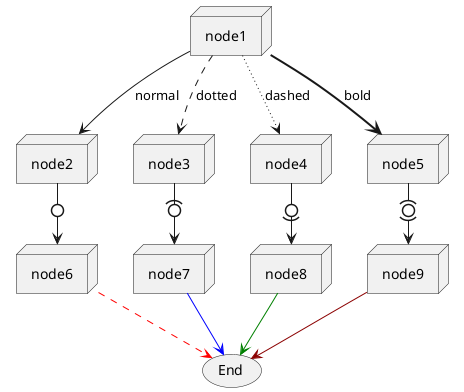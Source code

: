 @startuml

node node1
node node2
node node3
node node4
node node5
node node6
node node7
node node8
node node9

node1 --> node2 : normal
node1 ..> node3 : dotted
node1 ~~> node4 : dashed
node1 ==> node5 : bold

node2 -0-> node6
node3 -(0-> node7
node4 -0)-> node8
node5 -(0)-> node9

node6 .[#red].> (End)
node7 -[#blue]-> (End)
node8 -[#green]-> (End)
node9 -[#DarkRed]-> (End)

@enduml
